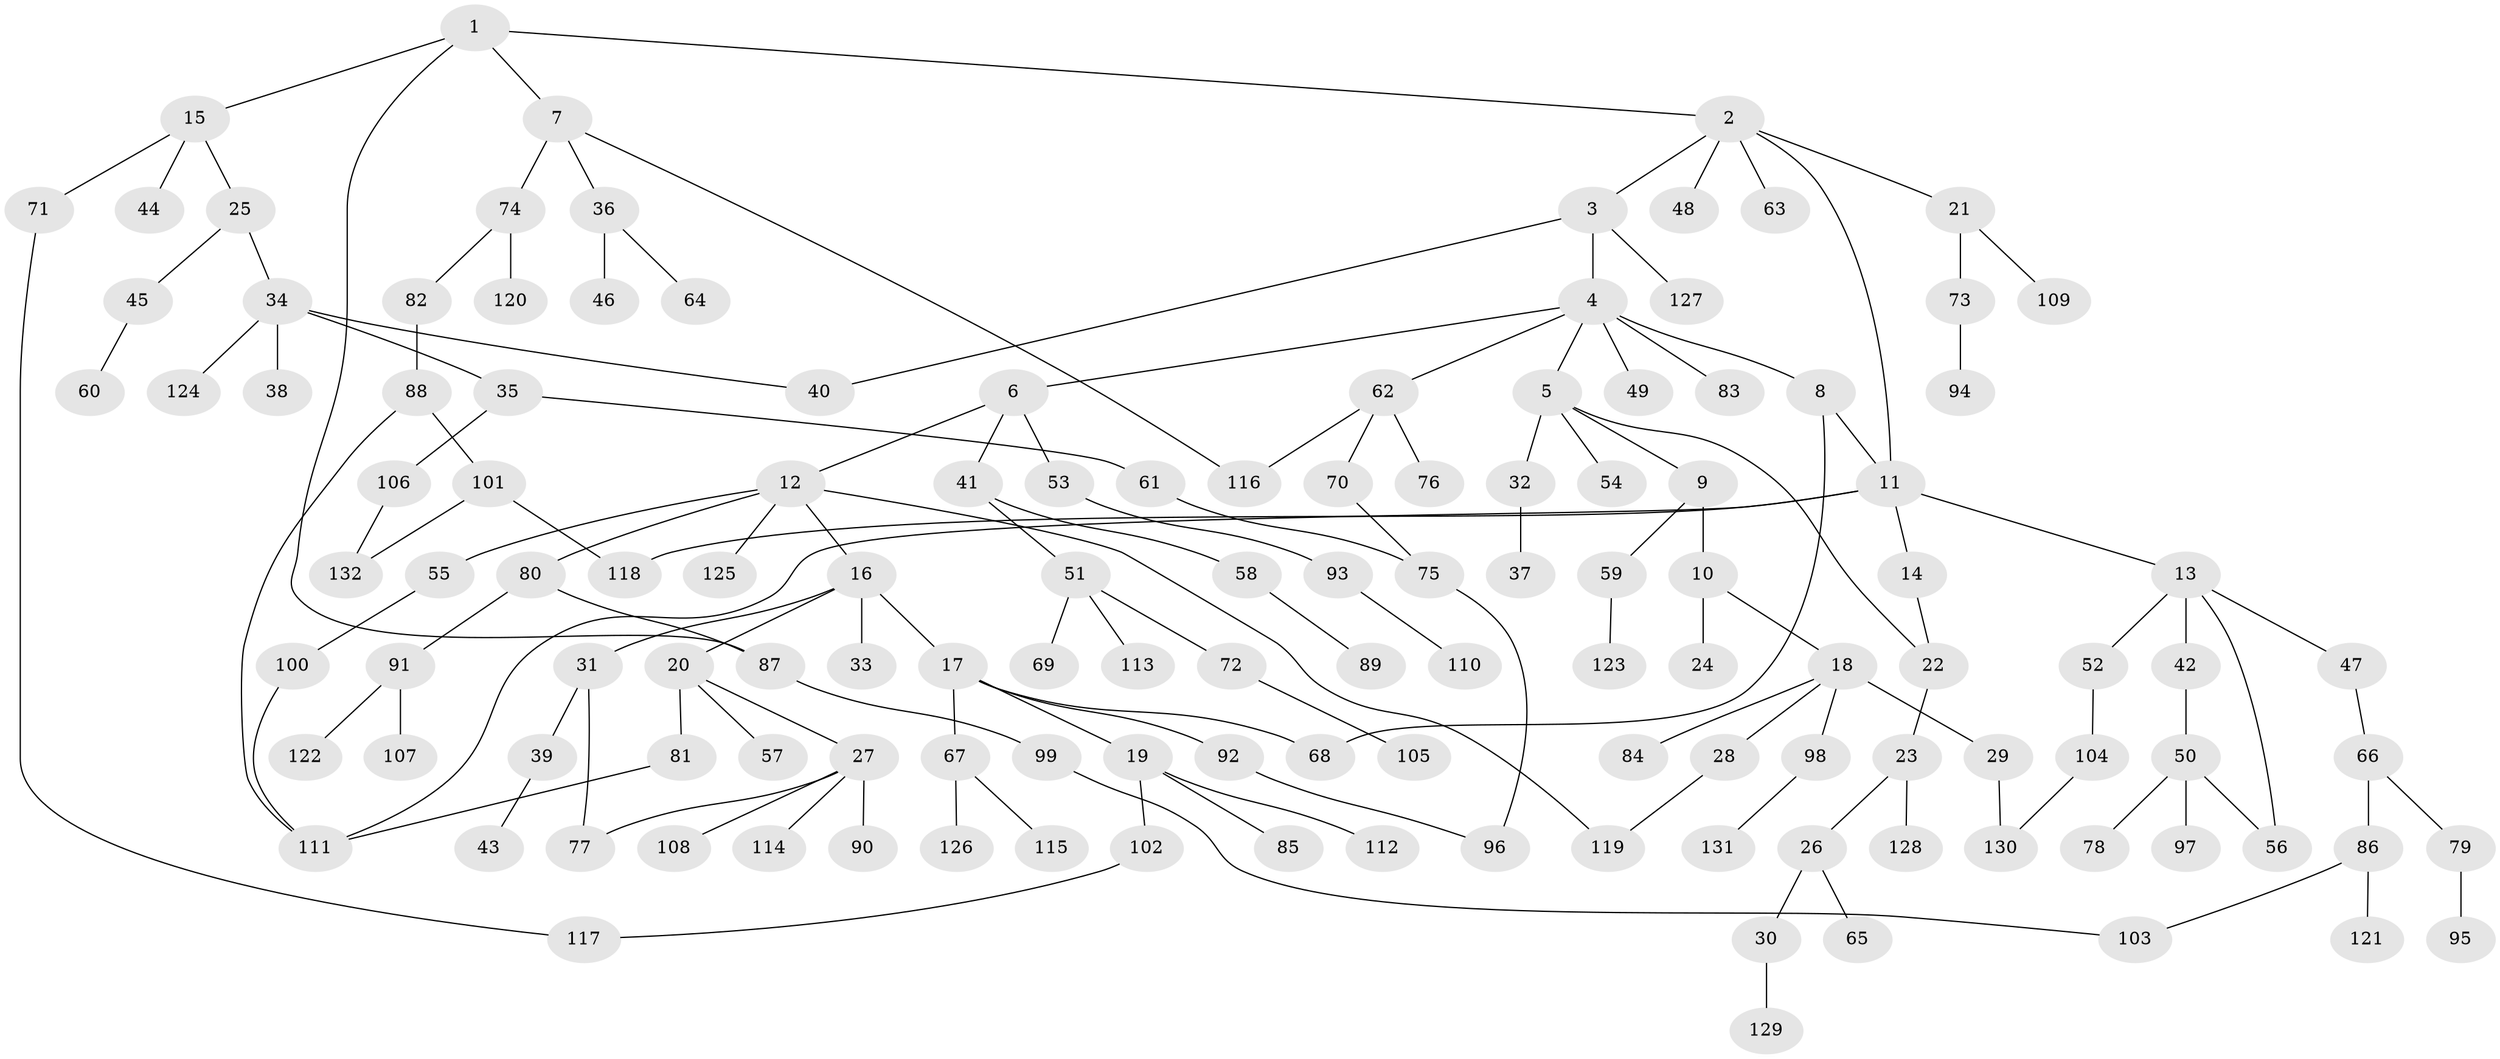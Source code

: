 // Generated by graph-tools (version 1.1) at 2025/25/03/09/25 03:25:30]
// undirected, 132 vertices, 150 edges
graph export_dot {
graph [start="1"]
  node [color=gray90,style=filled];
  1;
  2;
  3;
  4;
  5;
  6;
  7;
  8;
  9;
  10;
  11;
  12;
  13;
  14;
  15;
  16;
  17;
  18;
  19;
  20;
  21;
  22;
  23;
  24;
  25;
  26;
  27;
  28;
  29;
  30;
  31;
  32;
  33;
  34;
  35;
  36;
  37;
  38;
  39;
  40;
  41;
  42;
  43;
  44;
  45;
  46;
  47;
  48;
  49;
  50;
  51;
  52;
  53;
  54;
  55;
  56;
  57;
  58;
  59;
  60;
  61;
  62;
  63;
  64;
  65;
  66;
  67;
  68;
  69;
  70;
  71;
  72;
  73;
  74;
  75;
  76;
  77;
  78;
  79;
  80;
  81;
  82;
  83;
  84;
  85;
  86;
  87;
  88;
  89;
  90;
  91;
  92;
  93;
  94;
  95;
  96;
  97;
  98;
  99;
  100;
  101;
  102;
  103;
  104;
  105;
  106;
  107;
  108;
  109;
  110;
  111;
  112;
  113;
  114;
  115;
  116;
  117;
  118;
  119;
  120;
  121;
  122;
  123;
  124;
  125;
  126;
  127;
  128;
  129;
  130;
  131;
  132;
  1 -- 2;
  1 -- 7;
  1 -- 15;
  1 -- 87;
  2 -- 3;
  2 -- 21;
  2 -- 48;
  2 -- 63;
  2 -- 11;
  3 -- 4;
  3 -- 127;
  3 -- 40;
  4 -- 5;
  4 -- 6;
  4 -- 8;
  4 -- 49;
  4 -- 62;
  4 -- 83;
  5 -- 9;
  5 -- 32;
  5 -- 54;
  5 -- 22;
  6 -- 12;
  6 -- 41;
  6 -- 53;
  7 -- 36;
  7 -- 74;
  7 -- 116;
  8 -- 11;
  8 -- 68;
  9 -- 10;
  9 -- 59;
  10 -- 18;
  10 -- 24;
  11 -- 13;
  11 -- 14;
  11 -- 118;
  11 -- 111;
  12 -- 16;
  12 -- 55;
  12 -- 80;
  12 -- 119;
  12 -- 125;
  13 -- 42;
  13 -- 47;
  13 -- 52;
  13 -- 56;
  14 -- 22;
  15 -- 25;
  15 -- 44;
  15 -- 71;
  16 -- 17;
  16 -- 20;
  16 -- 31;
  16 -- 33;
  17 -- 19;
  17 -- 67;
  17 -- 68;
  17 -- 92;
  18 -- 28;
  18 -- 29;
  18 -- 84;
  18 -- 98;
  19 -- 85;
  19 -- 102;
  19 -- 112;
  20 -- 27;
  20 -- 57;
  20 -- 81;
  21 -- 73;
  21 -- 109;
  22 -- 23;
  23 -- 26;
  23 -- 128;
  25 -- 34;
  25 -- 45;
  26 -- 30;
  26 -- 65;
  27 -- 90;
  27 -- 108;
  27 -- 114;
  27 -- 77;
  28 -- 119;
  29 -- 130;
  30 -- 129;
  31 -- 39;
  31 -- 77;
  32 -- 37;
  34 -- 35;
  34 -- 38;
  34 -- 40;
  34 -- 124;
  35 -- 61;
  35 -- 106;
  36 -- 46;
  36 -- 64;
  39 -- 43;
  41 -- 51;
  41 -- 58;
  42 -- 50;
  45 -- 60;
  47 -- 66;
  50 -- 78;
  50 -- 97;
  50 -- 56;
  51 -- 69;
  51 -- 72;
  51 -- 113;
  52 -- 104;
  53 -- 93;
  55 -- 100;
  58 -- 89;
  59 -- 123;
  61 -- 75;
  62 -- 70;
  62 -- 76;
  62 -- 116;
  66 -- 79;
  66 -- 86;
  67 -- 115;
  67 -- 126;
  70 -- 75;
  71 -- 117;
  72 -- 105;
  73 -- 94;
  74 -- 82;
  74 -- 120;
  75 -- 96;
  79 -- 95;
  80 -- 87;
  80 -- 91;
  81 -- 111;
  82 -- 88;
  86 -- 121;
  86 -- 103;
  87 -- 99;
  88 -- 101;
  88 -- 111;
  91 -- 107;
  91 -- 122;
  92 -- 96;
  93 -- 110;
  98 -- 131;
  99 -- 103;
  100 -- 111;
  101 -- 118;
  101 -- 132;
  102 -- 117;
  104 -- 130;
  106 -- 132;
}
